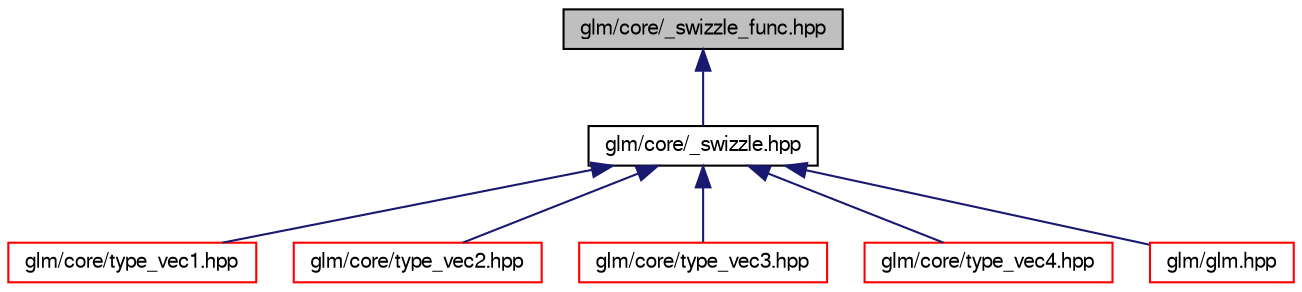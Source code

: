 digraph "glm/core/_swizzle_func.hpp"
{
  edge [fontname="FreeSans",fontsize="10",labelfontname="FreeSans",labelfontsize="10"];
  node [fontname="FreeSans",fontsize="10",shape=record];
  Node1 [label="glm/core/_swizzle_func.hpp",height=0.2,width=0.4,color="black", fillcolor="grey75", style="filled" fontcolor="black"];
  Node1 -> Node2 [dir="back",color="midnightblue",fontsize="10",style="solid",fontname="FreeSans"];
  Node2 [label="glm/core/_swizzle.hpp",height=0.2,width=0.4,color="black", fillcolor="white", style="filled",URL="$d6/dab/__swizzle_8hpp.html"];
  Node2 -> Node3 [dir="back",color="midnightblue",fontsize="10",style="solid",fontname="FreeSans"];
  Node3 [label="glm/core/type_vec1.hpp",height=0.2,width=0.4,color="red", fillcolor="white", style="filled",URL="$df/d0f/type__vec1_8hpp.html"];
  Node2 -> Node4 [dir="back",color="midnightblue",fontsize="10",style="solid",fontname="FreeSans"];
  Node4 [label="glm/core/type_vec2.hpp",height=0.2,width=0.4,color="red", fillcolor="white", style="filled",URL="$d0/dce/type__vec2_8hpp.html"];
  Node2 -> Node5 [dir="back",color="midnightblue",fontsize="10",style="solid",fontname="FreeSans"];
  Node5 [label="glm/core/type_vec3.hpp",height=0.2,width=0.4,color="red", fillcolor="white", style="filled",URL="$d5/dfc/type__vec3_8hpp.html"];
  Node2 -> Node6 [dir="back",color="midnightblue",fontsize="10",style="solid",fontname="FreeSans"];
  Node6 [label="glm/core/type_vec4.hpp",height=0.2,width=0.4,color="red", fillcolor="white", style="filled",URL="$d4/d79/type__vec4_8hpp.html"];
  Node2 -> Node7 [dir="back",color="midnightblue",fontsize="10",style="solid",fontname="FreeSans"];
  Node7 [label="glm/glm.hpp",height=0.2,width=0.4,color="red", fillcolor="white", style="filled",URL="$da/d21/glm_8hpp.html"];
}
